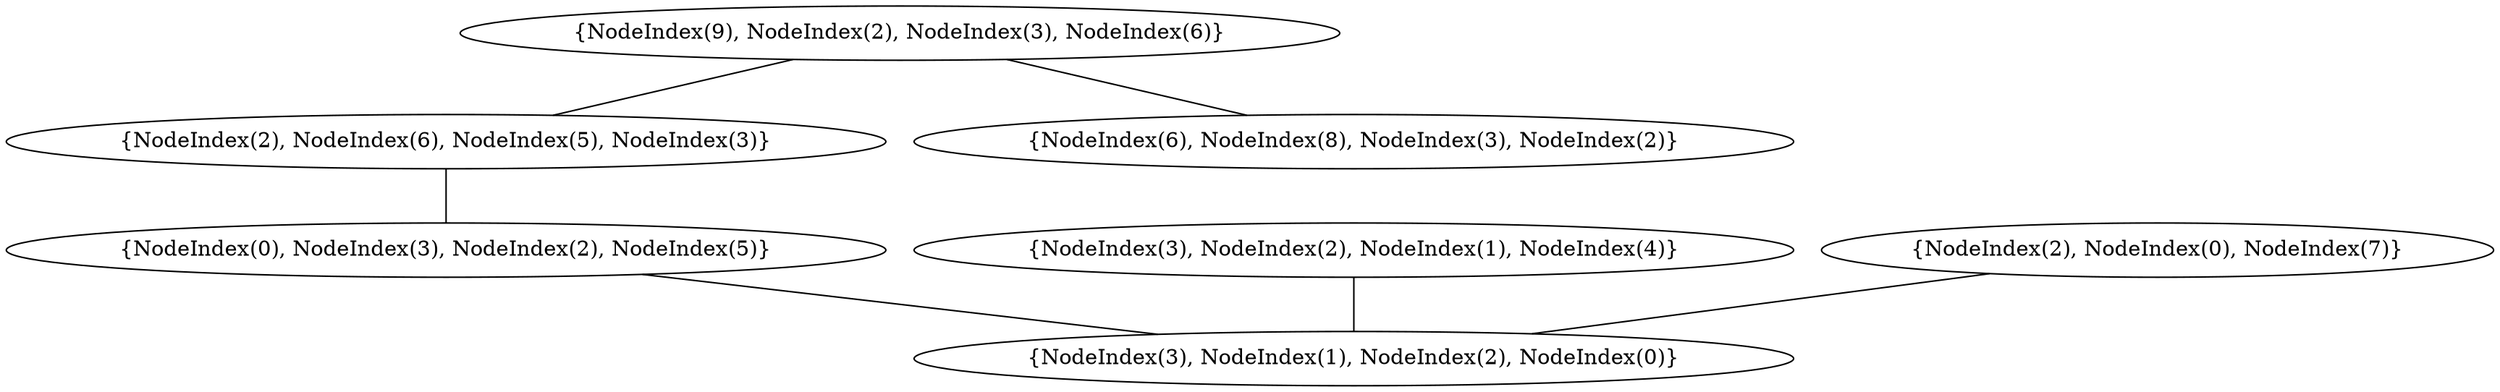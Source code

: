 graph {
    0 [ label = "{NodeIndex(3), NodeIndex(1), NodeIndex(2), NodeIndex(0)}" ]
    1 [ label = "{NodeIndex(0), NodeIndex(3), NodeIndex(2), NodeIndex(5)}" ]
    2 [ label = "{NodeIndex(3), NodeIndex(2), NodeIndex(1), NodeIndex(4)}" ]
    3 [ label = "{NodeIndex(2), NodeIndex(6), NodeIndex(5), NodeIndex(3)}" ]
    4 [ label = "{NodeIndex(6), NodeIndex(8), NodeIndex(3), NodeIndex(2)}" ]
    5 [ label = "{NodeIndex(9), NodeIndex(2), NodeIndex(3), NodeIndex(6)}" ]
    6 [ label = "{NodeIndex(2), NodeIndex(0), NodeIndex(7)}" ]
    1 -- 0 [ ]
    5 -- 3 [ ]
    5 -- 4 [ ]
    2 -- 0 [ ]
    3 -- 1 [ ]
    6 -- 0 [ ]
}
